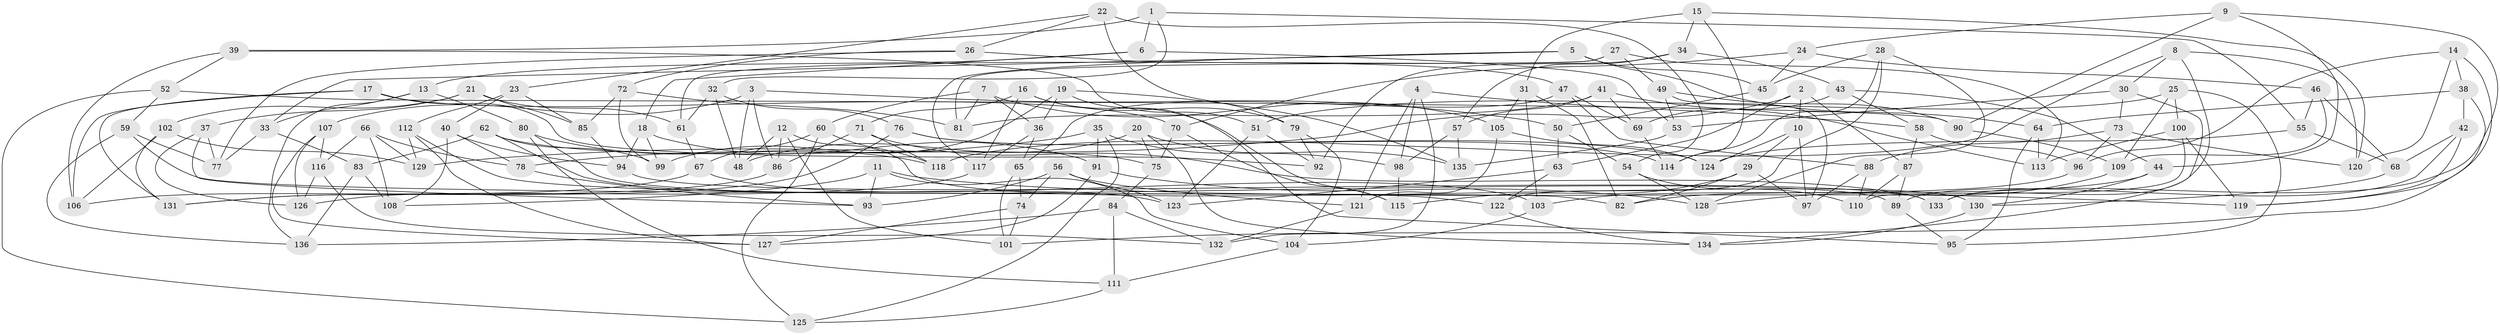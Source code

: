 // Generated by graph-tools (version 1.1) at 2025/16/03/09/25 04:16:13]
// undirected, 136 vertices, 272 edges
graph export_dot {
graph [start="1"]
  node [color=gray90,style=filled];
  1;
  2;
  3;
  4;
  5;
  6;
  7;
  8;
  9;
  10;
  11;
  12;
  13;
  14;
  15;
  16;
  17;
  18;
  19;
  20;
  21;
  22;
  23;
  24;
  25;
  26;
  27;
  28;
  29;
  30;
  31;
  32;
  33;
  34;
  35;
  36;
  37;
  38;
  39;
  40;
  41;
  42;
  43;
  44;
  45;
  46;
  47;
  48;
  49;
  50;
  51;
  52;
  53;
  54;
  55;
  56;
  57;
  58;
  59;
  60;
  61;
  62;
  63;
  64;
  65;
  66;
  67;
  68;
  69;
  70;
  71;
  72;
  73;
  74;
  75;
  76;
  77;
  78;
  79;
  80;
  81;
  82;
  83;
  84;
  85;
  86;
  87;
  88;
  89;
  90;
  91;
  92;
  93;
  94;
  95;
  96;
  97;
  98;
  99;
  100;
  101;
  102;
  103;
  104;
  105;
  106;
  107;
  108;
  109;
  110;
  111;
  112;
  113;
  114;
  115;
  116;
  117;
  118;
  119;
  120;
  121;
  122;
  123;
  124;
  125;
  126;
  127;
  128;
  129;
  130;
  131;
  132;
  133;
  134;
  135;
  136;
  1 -- 39;
  1 -- 32;
  1 -- 6;
  1 -- 55;
  2 -- 87;
  2 -- 63;
  2 -- 129;
  2 -- 10;
  3 -- 50;
  3 -- 48;
  3 -- 86;
  3 -- 107;
  4 -- 132;
  4 -- 121;
  4 -- 58;
  4 -- 98;
  5 -- 45;
  5 -- 64;
  5 -- 117;
  5 -- 33;
  6 -- 13;
  6 -- 53;
  6 -- 18;
  7 -- 105;
  7 -- 60;
  7 -- 36;
  7 -- 81;
  8 -- 120;
  8 -- 133;
  8 -- 118;
  8 -- 30;
  9 -- 44;
  9 -- 24;
  9 -- 133;
  9 -- 90;
  10 -- 29;
  10 -- 124;
  10 -- 97;
  11 -- 108;
  11 -- 119;
  11 -- 104;
  11 -- 93;
  12 -- 48;
  12 -- 130;
  12 -- 101;
  12 -- 86;
  13 -- 33;
  13 -- 80;
  13 -- 136;
  14 -- 38;
  14 -- 120;
  14 -- 96;
  14 -- 119;
  15 -- 114;
  15 -- 31;
  15 -- 120;
  15 -- 34;
  16 -- 115;
  16 -- 117;
  16 -- 71;
  16 -- 79;
  17 -- 131;
  17 -- 92;
  17 -- 70;
  17 -- 106;
  18 -- 91;
  18 -- 99;
  18 -- 94;
  19 -- 99;
  19 -- 95;
  19 -- 36;
  19 -- 135;
  20 -- 75;
  20 -- 135;
  20 -- 134;
  20 -- 48;
  21 -- 61;
  21 -- 37;
  21 -- 85;
  21 -- 102;
  22 -- 23;
  22 -- 79;
  22 -- 26;
  22 -- 54;
  23 -- 40;
  23 -- 85;
  23 -- 112;
  24 -- 46;
  24 -- 70;
  24 -- 45;
  25 -- 109;
  25 -- 51;
  25 -- 100;
  25 -- 95;
  26 -- 77;
  26 -- 72;
  26 -- 47;
  27 -- 81;
  27 -- 113;
  27 -- 49;
  27 -- 61;
  28 -- 122;
  28 -- 114;
  28 -- 128;
  28 -- 45;
  29 -- 97;
  29 -- 82;
  29 -- 115;
  30 -- 134;
  30 -- 73;
  30 -- 53;
  31 -- 103;
  31 -- 82;
  31 -- 105;
  32 -- 76;
  32 -- 61;
  32 -- 48;
  33 -- 77;
  33 -- 83;
  34 -- 92;
  34 -- 57;
  34 -- 43;
  35 -- 78;
  35 -- 91;
  35 -- 98;
  35 -- 125;
  36 -- 65;
  36 -- 117;
  37 -- 126;
  37 -- 93;
  37 -- 77;
  38 -- 42;
  38 -- 64;
  38 -- 101;
  39 -- 52;
  39 -- 51;
  39 -- 106;
  40 -- 108;
  40 -- 94;
  40 -- 78;
  41 -- 57;
  41 -- 69;
  41 -- 81;
  41 -- 113;
  42 -- 119;
  42 -- 68;
  42 -- 89;
  43 -- 44;
  43 -- 58;
  43 -- 69;
  44 -- 130;
  44 -- 82;
  45 -- 50;
  46 -- 109;
  46 -- 55;
  46 -- 68;
  47 -- 65;
  47 -- 69;
  47 -- 88;
  49 -- 90;
  49 -- 97;
  49 -- 53;
  50 -- 54;
  50 -- 63;
  51 -- 92;
  51 -- 123;
  52 -- 125;
  52 -- 90;
  52 -- 59;
  53 -- 135;
  54 -- 110;
  54 -- 128;
  55 -- 124;
  55 -- 68;
  56 -- 121;
  56 -- 123;
  56 -- 74;
  56 -- 93;
  57 -- 135;
  57 -- 98;
  58 -- 96;
  58 -- 87;
  59 -- 82;
  59 -- 77;
  59 -- 136;
  60 -- 118;
  60 -- 67;
  60 -- 125;
  61 -- 67;
  62 -- 123;
  62 -- 75;
  62 -- 99;
  62 -- 83;
  63 -- 123;
  63 -- 122;
  64 -- 113;
  64 -- 95;
  65 -- 101;
  65 -- 74;
  66 -- 108;
  66 -- 129;
  66 -- 116;
  66 -- 78;
  67 -- 106;
  67 -- 103;
  68 -- 130;
  69 -- 114;
  70 -- 115;
  70 -- 75;
  71 -- 86;
  71 -- 118;
  71 -- 133;
  72 -- 81;
  72 -- 99;
  72 -- 85;
  73 -- 88;
  73 -- 96;
  73 -- 120;
  74 -- 101;
  74 -- 127;
  75 -- 84;
  76 -- 131;
  76 -- 114;
  76 -- 124;
  78 -- 93;
  79 -- 104;
  79 -- 92;
  80 -- 89;
  80 -- 111;
  80 -- 118;
  83 -- 108;
  83 -- 136;
  84 -- 132;
  84 -- 111;
  84 -- 136;
  85 -- 94;
  86 -- 131;
  87 -- 89;
  87 -- 110;
  88 -- 110;
  88 -- 97;
  89 -- 95;
  90 -- 109;
  91 -- 128;
  91 -- 127;
  94 -- 133;
  96 -- 103;
  98 -- 115;
  100 -- 119;
  100 -- 113;
  100 -- 110;
  102 -- 129;
  102 -- 106;
  102 -- 131;
  103 -- 104;
  104 -- 111;
  105 -- 121;
  105 -- 124;
  107 -- 126;
  107 -- 127;
  107 -- 116;
  109 -- 128;
  111 -- 125;
  112 -- 122;
  112 -- 127;
  112 -- 129;
  116 -- 132;
  116 -- 126;
  117 -- 126;
  121 -- 132;
  122 -- 134;
  130 -- 134;
}
